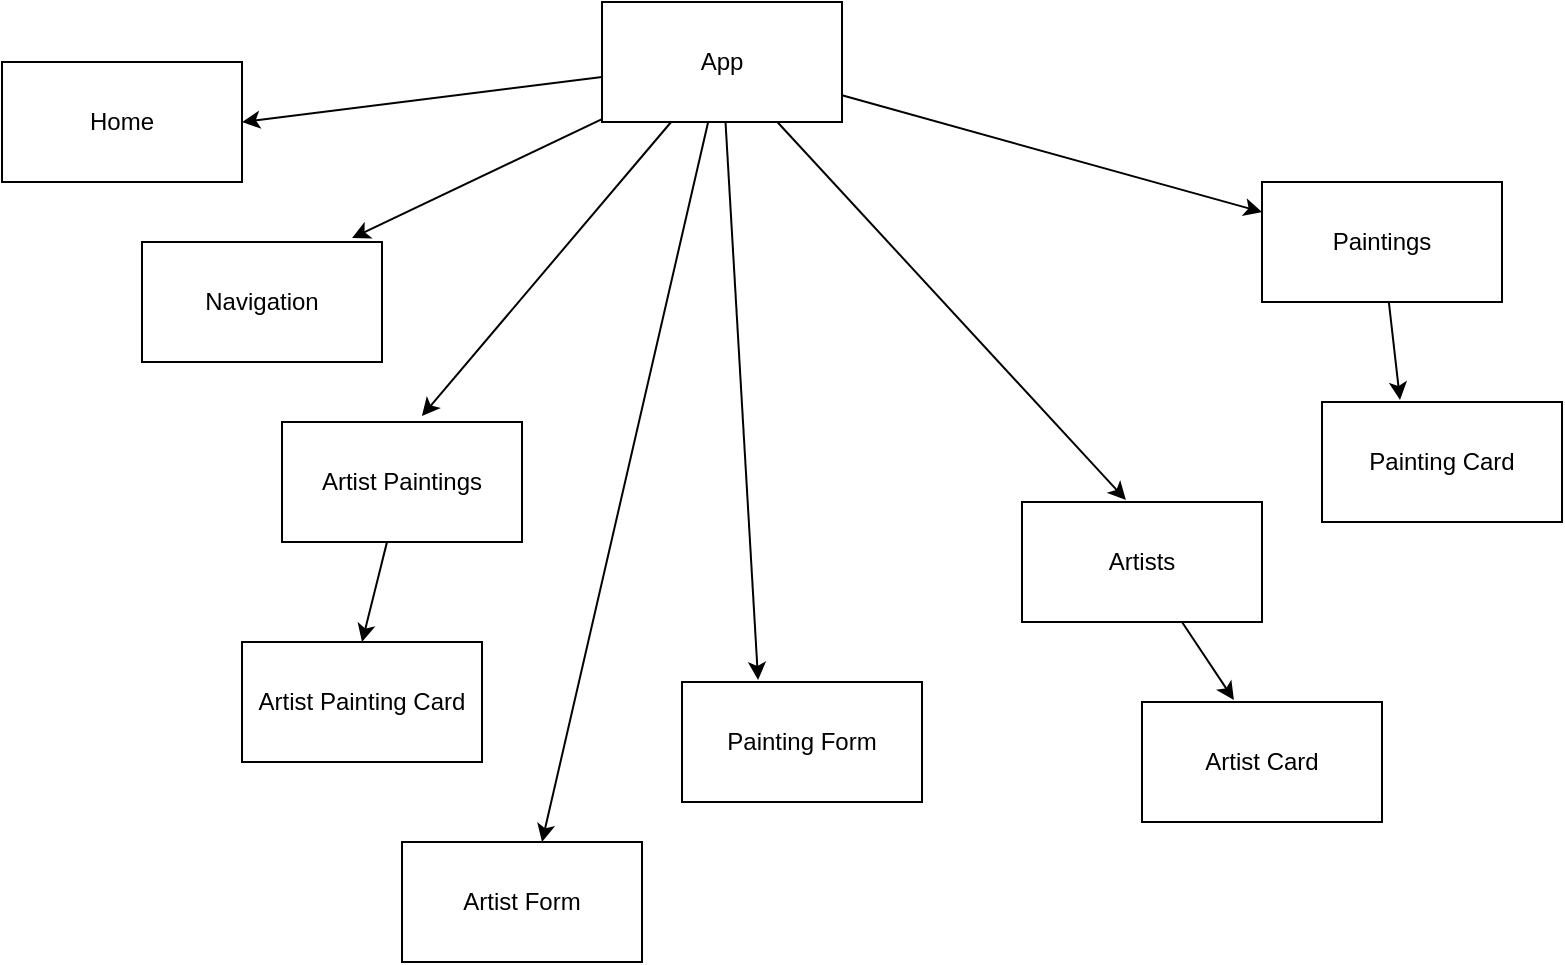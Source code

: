 <mxfile>
    <diagram id="_r-LlJj6QRFd8XhPK_cC" name="Page-1">
        <mxGraphModel dx="578" dy="514" grid="1" gridSize="10" guides="1" tooltips="1" connect="1" arrows="1" fold="1" page="1" pageScale="1" pageWidth="850" pageHeight="1100" math="0" shadow="0">
            <root>
                <mxCell id="0"/>
                <mxCell id="1" parent="0"/>
                <mxCell id="4" style="edgeStyle=none;html=1;entryX=1;entryY=0.5;entryDx=0;entryDy=0;" parent="1" source="2" target="3" edge="1">
                    <mxGeometry relative="1" as="geometry"/>
                </mxCell>
                <mxCell id="6" style="edgeStyle=none;html=1;entryX=0.875;entryY=-0.033;entryDx=0;entryDy=0;entryPerimeter=0;" parent="1" source="2" target="5" edge="1">
                    <mxGeometry relative="1" as="geometry"/>
                </mxCell>
                <mxCell id="8" style="edgeStyle=none;html=1;entryX=0.583;entryY=-0.05;entryDx=0;entryDy=0;entryPerimeter=0;" parent="1" source="2" target="7" edge="1">
                    <mxGeometry relative="1" as="geometry"/>
                </mxCell>
                <mxCell id="12" style="edgeStyle=none;html=1;entryX=0.317;entryY=-0.017;entryDx=0;entryDy=0;entryPerimeter=0;" parent="1" source="2" target="11" edge="1">
                    <mxGeometry relative="1" as="geometry"/>
                </mxCell>
                <mxCell id="17" style="edgeStyle=none;html=1;entryX=0.433;entryY=-0.017;entryDx=0;entryDy=0;entryPerimeter=0;" parent="1" source="2" target="13" edge="1">
                    <mxGeometry relative="1" as="geometry"/>
                </mxCell>
                <mxCell id="21" style="edgeStyle=none;html=1;entryX=0;entryY=0.25;entryDx=0;entryDy=0;" parent="1" source="2" target="15" edge="1">
                    <mxGeometry relative="1" as="geometry"/>
                </mxCell>
                <mxCell id="22" style="edgeStyle=none;html=1;" parent="1" source="2" edge="1">
                    <mxGeometry relative="1" as="geometry">
                        <mxPoint x="330" y="440" as="targetPoint"/>
                    </mxGeometry>
                </mxCell>
                <mxCell id="2" value="App" style="whiteSpace=wrap;html=1;" parent="1" vertex="1">
                    <mxGeometry x="360" y="20" width="120" height="60" as="geometry"/>
                </mxCell>
                <mxCell id="3" value="Home" style="whiteSpace=wrap;html=1;" parent="1" vertex="1">
                    <mxGeometry x="60" y="50" width="120" height="60" as="geometry"/>
                </mxCell>
                <mxCell id="5" value="Navigation" style="whiteSpace=wrap;html=1;" parent="1" vertex="1">
                    <mxGeometry x="130" y="140" width="120" height="60" as="geometry"/>
                </mxCell>
                <mxCell id="10" style="edgeStyle=none;html=1;entryX=0.5;entryY=0;entryDx=0;entryDy=0;" parent="1" source="7" target="9" edge="1">
                    <mxGeometry relative="1" as="geometry"/>
                </mxCell>
                <mxCell id="7" value="Artist Paintings" style="whiteSpace=wrap;html=1;" parent="1" vertex="1">
                    <mxGeometry x="200" y="230" width="120" height="60" as="geometry"/>
                </mxCell>
                <mxCell id="9" value="Artist Painting Card" style="whiteSpace=wrap;html=1;" parent="1" vertex="1">
                    <mxGeometry x="180" y="340" width="120" height="60" as="geometry"/>
                </mxCell>
                <mxCell id="11" value="Painting Form" style="whiteSpace=wrap;html=1;" parent="1" vertex="1">
                    <mxGeometry x="400" y="360" width="120" height="60" as="geometry"/>
                </mxCell>
                <mxCell id="18" style="edgeStyle=none;html=1;entryX=0.383;entryY=-0.017;entryDx=0;entryDy=0;entryPerimeter=0;" parent="1" source="13" target="14" edge="1">
                    <mxGeometry relative="1" as="geometry"/>
                </mxCell>
                <mxCell id="13" value="Artists" style="whiteSpace=wrap;html=1;" parent="1" vertex="1">
                    <mxGeometry x="570" y="270" width="120" height="60" as="geometry"/>
                </mxCell>
                <mxCell id="14" value="Artist Card" style="whiteSpace=wrap;html=1;" parent="1" vertex="1">
                    <mxGeometry x="630" y="370" width="120" height="60" as="geometry"/>
                </mxCell>
                <mxCell id="20" style="edgeStyle=none;html=1;entryX=0.325;entryY=-0.017;entryDx=0;entryDy=0;entryPerimeter=0;" parent="1" source="15" target="16" edge="1">
                    <mxGeometry relative="1" as="geometry"/>
                </mxCell>
                <mxCell id="15" value="Paintings" style="whiteSpace=wrap;html=1;" parent="1" vertex="1">
                    <mxGeometry x="690" y="110" width="120" height="60" as="geometry"/>
                </mxCell>
                <mxCell id="16" value="Painting Card" style="whiteSpace=wrap;html=1;" parent="1" vertex="1">
                    <mxGeometry x="720" y="220" width="120" height="60" as="geometry"/>
                </mxCell>
                <mxCell id="23" value="Artist Form" style="whiteSpace=wrap;html=1;" parent="1" vertex="1">
                    <mxGeometry x="260" y="440" width="120" height="60" as="geometry"/>
                </mxCell>
            </root>
        </mxGraphModel>
    </diagram>
</mxfile>